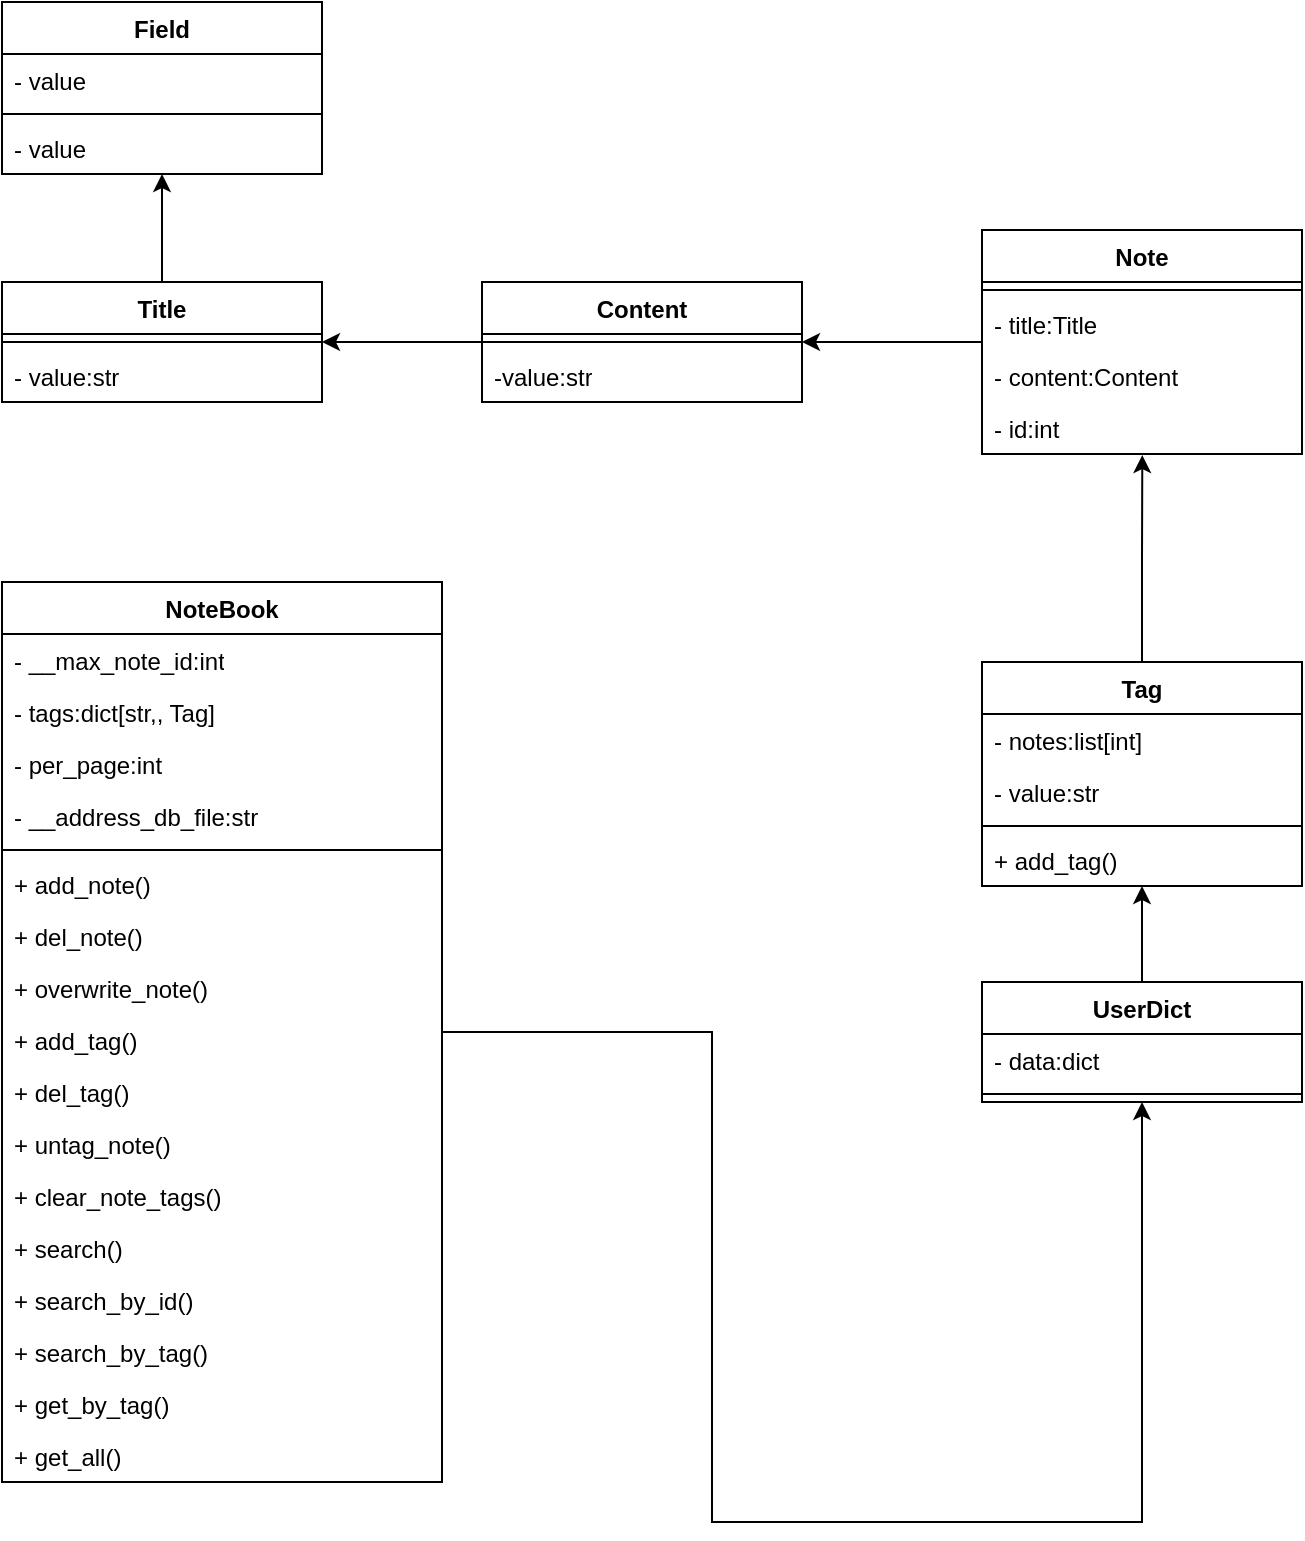 <mxfile version="21.1.2" type="device">
  <diagram id="C5RBs43oDa-KdzZeNtuy" name="Page-1">
    <mxGraphModel dx="878" dy="457" grid="1" gridSize="10" guides="1" tooltips="1" connect="1" arrows="1" fold="1" page="1" pageScale="1" pageWidth="827" pageHeight="1169" math="0" shadow="0">
      <root>
        <mxCell id="WIyWlLk6GJQsqaUBKTNV-0" />
        <mxCell id="WIyWlLk6GJQsqaUBKTNV-1" parent="WIyWlLk6GJQsqaUBKTNV-0" />
        <mxCell id="kONqSEMBiUEpWuJyCYv2-0" value="Field" style="swimlane;fontStyle=1;align=center;verticalAlign=top;childLayout=stackLayout;horizontal=1;startSize=26;horizontalStack=0;resizeParent=1;resizeParentMax=0;resizeLast=0;collapsible=1;marginBottom=0;whiteSpace=wrap;html=1;" vertex="1" parent="WIyWlLk6GJQsqaUBKTNV-1">
          <mxGeometry x="30" y="20" width="160" height="86" as="geometry" />
        </mxCell>
        <mxCell id="kONqSEMBiUEpWuJyCYv2-3" value="- value" style="text;strokeColor=none;fillColor=none;align=left;verticalAlign=top;spacingLeft=4;spacingRight=4;overflow=hidden;rotatable=0;points=[[0,0.5],[1,0.5]];portConstraint=eastwest;whiteSpace=wrap;html=1;" vertex="1" parent="kONqSEMBiUEpWuJyCYv2-0">
          <mxGeometry y="26" width="160" height="26" as="geometry" />
        </mxCell>
        <mxCell id="kONqSEMBiUEpWuJyCYv2-2" value="" style="line;strokeWidth=1;fillColor=none;align=left;verticalAlign=middle;spacingTop=-1;spacingLeft=3;spacingRight=3;rotatable=0;labelPosition=right;points=[];portConstraint=eastwest;strokeColor=inherit;" vertex="1" parent="kONqSEMBiUEpWuJyCYv2-0">
          <mxGeometry y="52" width="160" height="8" as="geometry" />
        </mxCell>
        <mxCell id="kONqSEMBiUEpWuJyCYv2-41" value="- value" style="text;strokeColor=none;fillColor=none;align=left;verticalAlign=top;spacingLeft=4;spacingRight=4;overflow=hidden;rotatable=0;points=[[0,0.5],[1,0.5]];portConstraint=eastwest;whiteSpace=wrap;html=1;" vertex="1" parent="kONqSEMBiUEpWuJyCYv2-0">
          <mxGeometry y="60" width="160" height="26" as="geometry" />
        </mxCell>
        <mxCell id="kONqSEMBiUEpWuJyCYv2-40" value="" style="edgeStyle=orthogonalEdgeStyle;rounded=0;orthogonalLoop=1;jettySize=auto;html=1;" edge="1" parent="WIyWlLk6GJQsqaUBKTNV-1" source="kONqSEMBiUEpWuJyCYv2-4" target="kONqSEMBiUEpWuJyCYv2-0">
          <mxGeometry relative="1" as="geometry" />
        </mxCell>
        <mxCell id="kONqSEMBiUEpWuJyCYv2-4" value="Title" style="swimlane;fontStyle=1;align=center;verticalAlign=top;childLayout=stackLayout;horizontal=1;startSize=26;horizontalStack=0;resizeParent=1;resizeParentMax=0;resizeLast=0;collapsible=1;marginBottom=0;whiteSpace=wrap;html=1;" vertex="1" parent="WIyWlLk6GJQsqaUBKTNV-1">
          <mxGeometry x="30" y="160" width="160" height="60" as="geometry" />
        </mxCell>
        <mxCell id="kONqSEMBiUEpWuJyCYv2-6" value="" style="line;strokeWidth=1;fillColor=none;align=left;verticalAlign=middle;spacingTop=-1;spacingLeft=3;spacingRight=3;rotatable=0;labelPosition=right;points=[];portConstraint=eastwest;strokeColor=inherit;" vertex="1" parent="kONqSEMBiUEpWuJyCYv2-4">
          <mxGeometry y="26" width="160" height="8" as="geometry" />
        </mxCell>
        <mxCell id="kONqSEMBiUEpWuJyCYv2-7" value="- value:str" style="text;strokeColor=none;fillColor=none;align=left;verticalAlign=top;spacingLeft=4;spacingRight=4;overflow=hidden;rotatable=0;points=[[0,0.5],[1,0.5]];portConstraint=eastwest;whiteSpace=wrap;html=1;" vertex="1" parent="kONqSEMBiUEpWuJyCYv2-4">
          <mxGeometry y="34" width="160" height="26" as="geometry" />
        </mxCell>
        <mxCell id="kONqSEMBiUEpWuJyCYv2-39" value="" style="edgeStyle=orthogonalEdgeStyle;rounded=0;orthogonalLoop=1;jettySize=auto;html=1;" edge="1" parent="WIyWlLk6GJQsqaUBKTNV-1" source="kONqSEMBiUEpWuJyCYv2-8" target="kONqSEMBiUEpWuJyCYv2-4">
          <mxGeometry relative="1" as="geometry" />
        </mxCell>
        <mxCell id="kONqSEMBiUEpWuJyCYv2-8" value="Content" style="swimlane;fontStyle=1;align=center;verticalAlign=top;childLayout=stackLayout;horizontal=1;startSize=26;horizontalStack=0;resizeParent=1;resizeParentMax=0;resizeLast=0;collapsible=1;marginBottom=0;whiteSpace=wrap;html=1;" vertex="1" parent="WIyWlLk6GJQsqaUBKTNV-1">
          <mxGeometry x="270" y="160" width="160" height="60" as="geometry" />
        </mxCell>
        <mxCell id="kONqSEMBiUEpWuJyCYv2-10" value="" style="line;strokeWidth=1;fillColor=none;align=left;verticalAlign=middle;spacingTop=-1;spacingLeft=3;spacingRight=3;rotatable=0;labelPosition=right;points=[];portConstraint=eastwest;strokeColor=inherit;" vertex="1" parent="kONqSEMBiUEpWuJyCYv2-8">
          <mxGeometry y="26" width="160" height="8" as="geometry" />
        </mxCell>
        <mxCell id="kONqSEMBiUEpWuJyCYv2-11" value="-value:str" style="text;strokeColor=none;fillColor=none;align=left;verticalAlign=top;spacingLeft=4;spacingRight=4;overflow=hidden;rotatable=0;points=[[0,0.5],[1,0.5]];portConstraint=eastwest;whiteSpace=wrap;html=1;" vertex="1" parent="kONqSEMBiUEpWuJyCYv2-8">
          <mxGeometry y="34" width="160" height="26" as="geometry" />
        </mxCell>
        <mxCell id="kONqSEMBiUEpWuJyCYv2-38" style="edgeStyle=orthogonalEdgeStyle;rounded=0;orthogonalLoop=1;jettySize=auto;html=1;" edge="1" parent="WIyWlLk6GJQsqaUBKTNV-1" source="kONqSEMBiUEpWuJyCYv2-12" target="kONqSEMBiUEpWuJyCYv2-8">
          <mxGeometry relative="1" as="geometry" />
        </mxCell>
        <mxCell id="kONqSEMBiUEpWuJyCYv2-12" value="Note" style="swimlane;fontStyle=1;align=center;verticalAlign=top;childLayout=stackLayout;horizontal=1;startSize=26;horizontalStack=0;resizeParent=1;resizeParentMax=0;resizeLast=0;collapsible=1;marginBottom=0;whiteSpace=wrap;html=1;" vertex="1" parent="WIyWlLk6GJQsqaUBKTNV-1">
          <mxGeometry x="520" y="134" width="160" height="112" as="geometry" />
        </mxCell>
        <mxCell id="kONqSEMBiUEpWuJyCYv2-14" value="" style="line;strokeWidth=1;fillColor=none;align=left;verticalAlign=middle;spacingTop=-1;spacingLeft=3;spacingRight=3;rotatable=0;labelPosition=right;points=[];portConstraint=eastwest;strokeColor=inherit;" vertex="1" parent="kONqSEMBiUEpWuJyCYv2-12">
          <mxGeometry y="26" width="160" height="8" as="geometry" />
        </mxCell>
        <mxCell id="kONqSEMBiUEpWuJyCYv2-15" value="- title:Title" style="text;strokeColor=none;fillColor=none;align=left;verticalAlign=top;spacingLeft=4;spacingRight=4;overflow=hidden;rotatable=0;points=[[0,0.5],[1,0.5]];portConstraint=eastwest;whiteSpace=wrap;html=1;" vertex="1" parent="kONqSEMBiUEpWuJyCYv2-12">
          <mxGeometry y="34" width="160" height="26" as="geometry" />
        </mxCell>
        <mxCell id="kONqSEMBiUEpWuJyCYv2-24" value="- content:Content" style="text;strokeColor=none;fillColor=none;align=left;verticalAlign=top;spacingLeft=4;spacingRight=4;overflow=hidden;rotatable=0;points=[[0,0.5],[1,0.5]];portConstraint=eastwest;whiteSpace=wrap;html=1;" vertex="1" parent="kONqSEMBiUEpWuJyCYv2-12">
          <mxGeometry y="60" width="160" height="26" as="geometry" />
        </mxCell>
        <mxCell id="kONqSEMBiUEpWuJyCYv2-25" value="- id:int" style="text;strokeColor=none;fillColor=none;align=left;verticalAlign=top;spacingLeft=4;spacingRight=4;overflow=hidden;rotatable=0;points=[[0,0.5],[1,0.5]];portConstraint=eastwest;whiteSpace=wrap;html=1;" vertex="1" parent="kONqSEMBiUEpWuJyCYv2-12">
          <mxGeometry y="86" width="160" height="26" as="geometry" />
        </mxCell>
        <mxCell id="kONqSEMBiUEpWuJyCYv2-37" value="" style="edgeStyle=orthogonalEdgeStyle;rounded=0;orthogonalLoop=1;jettySize=auto;html=1;entryX=0.501;entryY=1.021;entryDx=0;entryDy=0;entryPerimeter=0;" edge="1" parent="WIyWlLk6GJQsqaUBKTNV-1" source="kONqSEMBiUEpWuJyCYv2-16" target="kONqSEMBiUEpWuJyCYv2-25">
          <mxGeometry relative="1" as="geometry">
            <mxPoint x="160" y="490" as="targetPoint" />
          </mxGeometry>
        </mxCell>
        <mxCell id="kONqSEMBiUEpWuJyCYv2-16" value="Tag" style="swimlane;fontStyle=1;align=center;verticalAlign=top;childLayout=stackLayout;horizontal=1;startSize=26;horizontalStack=0;resizeParent=1;resizeParentMax=0;resizeLast=0;collapsible=1;marginBottom=0;whiteSpace=wrap;html=1;" vertex="1" parent="WIyWlLk6GJQsqaUBKTNV-1">
          <mxGeometry x="520" y="350" width="160" height="112" as="geometry" />
        </mxCell>
        <mxCell id="kONqSEMBiUEpWuJyCYv2-19" value="- notes:list[int]" style="text;strokeColor=none;fillColor=none;align=left;verticalAlign=top;spacingLeft=4;spacingRight=4;overflow=hidden;rotatable=0;points=[[0,0.5],[1,0.5]];portConstraint=eastwest;whiteSpace=wrap;html=1;" vertex="1" parent="kONqSEMBiUEpWuJyCYv2-16">
          <mxGeometry y="26" width="160" height="26" as="geometry" />
        </mxCell>
        <mxCell id="kONqSEMBiUEpWuJyCYv2-26" value="- value:str" style="text;strokeColor=none;fillColor=none;align=left;verticalAlign=top;spacingLeft=4;spacingRight=4;overflow=hidden;rotatable=0;points=[[0,0.5],[1,0.5]];portConstraint=eastwest;whiteSpace=wrap;html=1;" vertex="1" parent="kONqSEMBiUEpWuJyCYv2-16">
          <mxGeometry y="52" width="160" height="26" as="geometry" />
        </mxCell>
        <mxCell id="kONqSEMBiUEpWuJyCYv2-18" value="" style="line;strokeWidth=1;fillColor=none;align=left;verticalAlign=middle;spacingTop=-1;spacingLeft=3;spacingRight=3;rotatable=0;labelPosition=right;points=[];portConstraint=eastwest;strokeColor=inherit;" vertex="1" parent="kONqSEMBiUEpWuJyCYv2-16">
          <mxGeometry y="78" width="160" height="8" as="geometry" />
        </mxCell>
        <mxCell id="kONqSEMBiUEpWuJyCYv2-42" value="+ add_tag()" style="text;strokeColor=none;fillColor=none;align=left;verticalAlign=top;spacingLeft=4;spacingRight=4;overflow=hidden;rotatable=0;points=[[0,0.5],[1,0.5]];portConstraint=eastwest;whiteSpace=wrap;html=1;" vertex="1" parent="kONqSEMBiUEpWuJyCYv2-16">
          <mxGeometry y="86" width="160" height="26" as="geometry" />
        </mxCell>
        <mxCell id="kONqSEMBiUEpWuJyCYv2-36" style="edgeStyle=orthogonalEdgeStyle;rounded=0;orthogonalLoop=1;jettySize=auto;html=1;" edge="1" parent="WIyWlLk6GJQsqaUBKTNV-1" source="kONqSEMBiUEpWuJyCYv2-20" target="kONqSEMBiUEpWuJyCYv2-16">
          <mxGeometry relative="1" as="geometry">
            <mxPoint x="160" y="610" as="targetPoint" />
          </mxGeometry>
        </mxCell>
        <mxCell id="kONqSEMBiUEpWuJyCYv2-20" value="UserDict" style="swimlane;fontStyle=1;align=center;verticalAlign=top;childLayout=stackLayout;horizontal=1;startSize=26;horizontalStack=0;resizeParent=1;resizeParentMax=0;resizeLast=0;collapsible=1;marginBottom=0;whiteSpace=wrap;html=1;" vertex="1" parent="WIyWlLk6GJQsqaUBKTNV-1">
          <mxGeometry x="520" y="510" width="160" height="60" as="geometry" />
        </mxCell>
        <mxCell id="kONqSEMBiUEpWuJyCYv2-21" value="- data:dict" style="text;strokeColor=none;fillColor=none;align=left;verticalAlign=top;spacingLeft=4;spacingRight=4;overflow=hidden;rotatable=0;points=[[0,0.5],[1,0.5]];portConstraint=eastwest;whiteSpace=wrap;html=1;" vertex="1" parent="kONqSEMBiUEpWuJyCYv2-20">
          <mxGeometry y="26" width="160" height="26" as="geometry" />
        </mxCell>
        <mxCell id="kONqSEMBiUEpWuJyCYv2-22" value="" style="line;strokeWidth=1;fillColor=none;align=left;verticalAlign=middle;spacingTop=-1;spacingLeft=3;spacingRight=3;rotatable=0;labelPosition=right;points=[];portConstraint=eastwest;strokeColor=inherit;" vertex="1" parent="kONqSEMBiUEpWuJyCYv2-20">
          <mxGeometry y="52" width="160" height="8" as="geometry" />
        </mxCell>
        <mxCell id="kONqSEMBiUEpWuJyCYv2-35" value="" style="edgeStyle=orthogonalEdgeStyle;rounded=0;orthogonalLoop=1;jettySize=auto;html=1;entryX=0.5;entryY=1;entryDx=0;entryDy=0;" edge="1" parent="WIyWlLk6GJQsqaUBKTNV-1" source="kONqSEMBiUEpWuJyCYv2-28" target="kONqSEMBiUEpWuJyCYv2-20">
          <mxGeometry relative="1" as="geometry" />
        </mxCell>
        <mxCell id="kONqSEMBiUEpWuJyCYv2-28" value="NoteBook" style="swimlane;fontStyle=1;align=center;verticalAlign=top;childLayout=stackLayout;horizontal=1;startSize=26;horizontalStack=0;resizeParent=1;resizeParentMax=0;resizeLast=0;collapsible=1;marginBottom=0;whiteSpace=wrap;html=1;" vertex="1" parent="WIyWlLk6GJQsqaUBKTNV-1">
          <mxGeometry x="30" y="310" width="220" height="450" as="geometry" />
        </mxCell>
        <mxCell id="kONqSEMBiUEpWuJyCYv2-29" value="- __max_note_id:int" style="text;strokeColor=none;fillColor=none;align=left;verticalAlign=top;spacingLeft=4;spacingRight=4;overflow=hidden;rotatable=0;points=[[0,0.5],[1,0.5]];portConstraint=eastwest;whiteSpace=wrap;html=1;" vertex="1" parent="kONqSEMBiUEpWuJyCYv2-28">
          <mxGeometry y="26" width="220" height="26" as="geometry" />
        </mxCell>
        <mxCell id="kONqSEMBiUEpWuJyCYv2-32" value="- tags:dict[str,, Tag]" style="text;strokeColor=none;fillColor=none;align=left;verticalAlign=top;spacingLeft=4;spacingRight=4;overflow=hidden;rotatable=0;points=[[0,0.5],[1,0.5]];portConstraint=eastwest;whiteSpace=wrap;html=1;" vertex="1" parent="kONqSEMBiUEpWuJyCYv2-28">
          <mxGeometry y="52" width="220" height="26" as="geometry" />
        </mxCell>
        <mxCell id="kONqSEMBiUEpWuJyCYv2-34" value="- per_page:int" style="text;strokeColor=none;fillColor=none;align=left;verticalAlign=top;spacingLeft=4;spacingRight=4;overflow=hidden;rotatable=0;points=[[0,0.5],[1,0.5]];portConstraint=eastwest;whiteSpace=wrap;html=1;" vertex="1" parent="kONqSEMBiUEpWuJyCYv2-28">
          <mxGeometry y="78" width="220" height="26" as="geometry" />
        </mxCell>
        <mxCell id="kONqSEMBiUEpWuJyCYv2-33" value="- __address_db_file:str" style="text;strokeColor=none;fillColor=none;align=left;verticalAlign=top;spacingLeft=4;spacingRight=4;overflow=hidden;rotatable=0;points=[[0,0.5],[1,0.5]];portConstraint=eastwest;whiteSpace=wrap;html=1;" vertex="1" parent="kONqSEMBiUEpWuJyCYv2-28">
          <mxGeometry y="104" width="220" height="26" as="geometry" />
        </mxCell>
        <mxCell id="kONqSEMBiUEpWuJyCYv2-30" value="" style="line;strokeWidth=1;fillColor=none;align=left;verticalAlign=middle;spacingTop=-1;spacingLeft=3;spacingRight=3;rotatable=0;labelPosition=right;points=[];portConstraint=eastwest;strokeColor=inherit;" vertex="1" parent="kONqSEMBiUEpWuJyCYv2-28">
          <mxGeometry y="130" width="220" height="8" as="geometry" />
        </mxCell>
        <mxCell id="kONqSEMBiUEpWuJyCYv2-43" value="+ add_note()" style="text;strokeColor=none;fillColor=none;align=left;verticalAlign=top;spacingLeft=4;spacingRight=4;overflow=hidden;rotatable=0;points=[[0,0.5],[1,0.5]];portConstraint=eastwest;whiteSpace=wrap;html=1;" vertex="1" parent="kONqSEMBiUEpWuJyCYv2-28">
          <mxGeometry y="138" width="220" height="26" as="geometry" />
        </mxCell>
        <mxCell id="kONqSEMBiUEpWuJyCYv2-44" value="+ del_note()" style="text;strokeColor=none;fillColor=none;align=left;verticalAlign=top;spacingLeft=4;spacingRight=4;overflow=hidden;rotatable=0;points=[[0,0.5],[1,0.5]];portConstraint=eastwest;whiteSpace=wrap;html=1;" vertex="1" parent="kONqSEMBiUEpWuJyCYv2-28">
          <mxGeometry y="164" width="220" height="26" as="geometry" />
        </mxCell>
        <mxCell id="kONqSEMBiUEpWuJyCYv2-45" value="+ overwrite_note()" style="text;strokeColor=none;fillColor=none;align=left;verticalAlign=top;spacingLeft=4;spacingRight=4;overflow=hidden;rotatable=0;points=[[0,0.5],[1,0.5]];portConstraint=eastwest;whiteSpace=wrap;html=1;" vertex="1" parent="kONqSEMBiUEpWuJyCYv2-28">
          <mxGeometry y="190" width="220" height="26" as="geometry" />
        </mxCell>
        <mxCell id="kONqSEMBiUEpWuJyCYv2-46" value="+ add_tag()" style="text;strokeColor=none;fillColor=none;align=left;verticalAlign=top;spacingLeft=4;spacingRight=4;overflow=hidden;rotatable=0;points=[[0,0.5],[1,0.5]];portConstraint=eastwest;whiteSpace=wrap;html=1;" vertex="1" parent="kONqSEMBiUEpWuJyCYv2-28">
          <mxGeometry y="216" width="220" height="26" as="geometry" />
        </mxCell>
        <mxCell id="kONqSEMBiUEpWuJyCYv2-47" value="+ del_tag()" style="text;strokeColor=none;fillColor=none;align=left;verticalAlign=top;spacingLeft=4;spacingRight=4;overflow=hidden;rotatable=0;points=[[0,0.5],[1,0.5]];portConstraint=eastwest;whiteSpace=wrap;html=1;" vertex="1" parent="kONqSEMBiUEpWuJyCYv2-28">
          <mxGeometry y="242" width="220" height="26" as="geometry" />
        </mxCell>
        <mxCell id="kONqSEMBiUEpWuJyCYv2-48" value="+ untag_note()" style="text;strokeColor=none;fillColor=none;align=left;verticalAlign=top;spacingLeft=4;spacingRight=4;overflow=hidden;rotatable=0;points=[[0,0.5],[1,0.5]];portConstraint=eastwest;whiteSpace=wrap;html=1;" vertex="1" parent="kONqSEMBiUEpWuJyCYv2-28">
          <mxGeometry y="268" width="220" height="26" as="geometry" />
        </mxCell>
        <mxCell id="kONqSEMBiUEpWuJyCYv2-49" value="+ clear_note_tags()" style="text;strokeColor=none;fillColor=none;align=left;verticalAlign=top;spacingLeft=4;spacingRight=4;overflow=hidden;rotatable=0;points=[[0,0.5],[1,0.5]];portConstraint=eastwest;whiteSpace=wrap;html=1;" vertex="1" parent="kONqSEMBiUEpWuJyCYv2-28">
          <mxGeometry y="294" width="220" height="26" as="geometry" />
        </mxCell>
        <mxCell id="kONqSEMBiUEpWuJyCYv2-50" value="+ search()" style="text;strokeColor=none;fillColor=none;align=left;verticalAlign=top;spacingLeft=4;spacingRight=4;overflow=hidden;rotatable=0;points=[[0,0.5],[1,0.5]];portConstraint=eastwest;whiteSpace=wrap;html=1;" vertex="1" parent="kONqSEMBiUEpWuJyCYv2-28">
          <mxGeometry y="320" width="220" height="26" as="geometry" />
        </mxCell>
        <mxCell id="kONqSEMBiUEpWuJyCYv2-51" value="+ search_by_id()" style="text;strokeColor=none;fillColor=none;align=left;verticalAlign=top;spacingLeft=4;spacingRight=4;overflow=hidden;rotatable=0;points=[[0,0.5],[1,0.5]];portConstraint=eastwest;whiteSpace=wrap;html=1;" vertex="1" parent="kONqSEMBiUEpWuJyCYv2-28">
          <mxGeometry y="346" width="220" height="26" as="geometry" />
        </mxCell>
        <mxCell id="kONqSEMBiUEpWuJyCYv2-52" value="+ search_by_tag()" style="text;strokeColor=none;fillColor=none;align=left;verticalAlign=top;spacingLeft=4;spacingRight=4;overflow=hidden;rotatable=0;points=[[0,0.5],[1,0.5]];portConstraint=eastwest;whiteSpace=wrap;html=1;" vertex="1" parent="kONqSEMBiUEpWuJyCYv2-28">
          <mxGeometry y="372" width="220" height="26" as="geometry" />
        </mxCell>
        <mxCell id="kONqSEMBiUEpWuJyCYv2-53" value="+ get_by_tag()" style="text;strokeColor=none;fillColor=none;align=left;verticalAlign=top;spacingLeft=4;spacingRight=4;overflow=hidden;rotatable=0;points=[[0,0.5],[1,0.5]];portConstraint=eastwest;whiteSpace=wrap;html=1;" vertex="1" parent="kONqSEMBiUEpWuJyCYv2-28">
          <mxGeometry y="398" width="220" height="26" as="geometry" />
        </mxCell>
        <mxCell id="kONqSEMBiUEpWuJyCYv2-54" value="+ get_all()" style="text;strokeColor=none;fillColor=none;align=left;verticalAlign=top;spacingLeft=4;spacingRight=4;overflow=hidden;rotatable=0;points=[[0,0.5],[1,0.5]];portConstraint=eastwest;whiteSpace=wrap;html=1;" vertex="1" parent="kONqSEMBiUEpWuJyCYv2-28">
          <mxGeometry y="424" width="220" height="26" as="geometry" />
        </mxCell>
      </root>
    </mxGraphModel>
  </diagram>
</mxfile>

